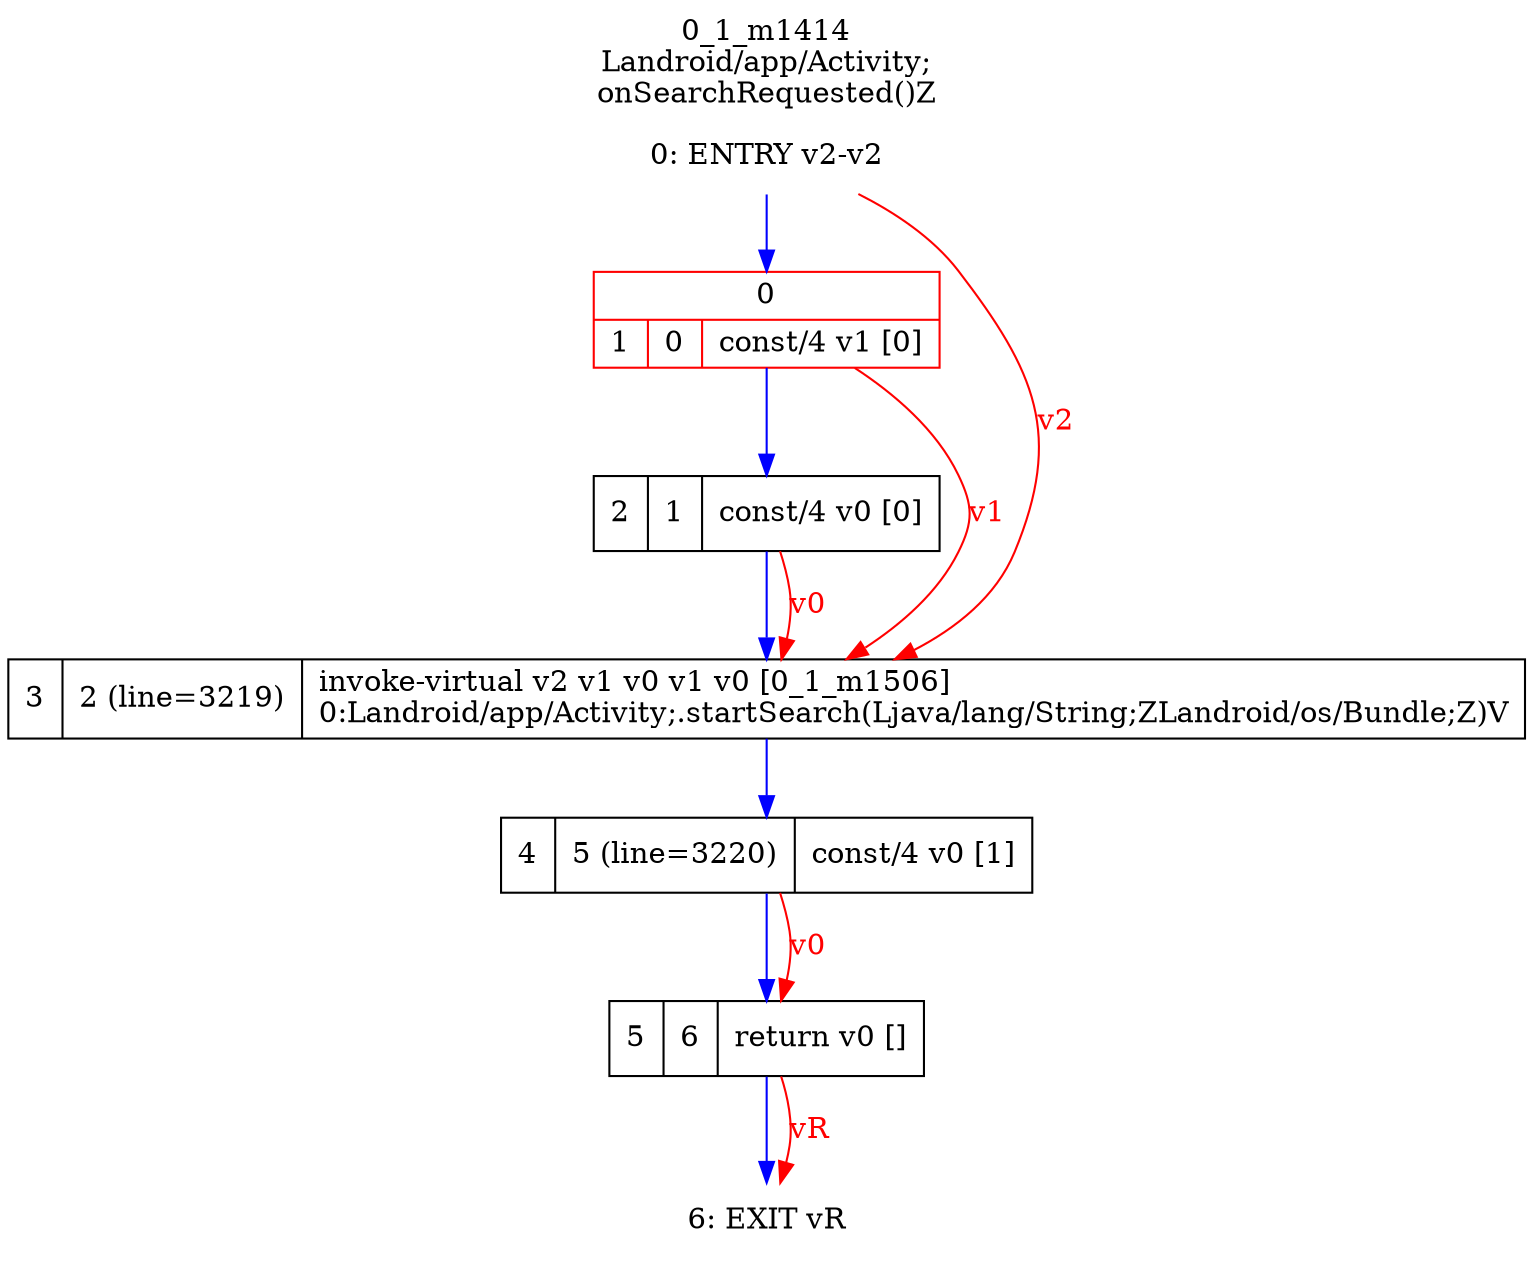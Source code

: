 digraph G {
rankdir=UD;
labelloc=t;
label="0_1_m1414\nLandroid/app/Activity;
onSearchRequested()Z";
0[label="0: ENTRY v2-v2",shape=plaintext];
1[label="{0|{1|0|const/4 v1 [0]\l}}",shape=record, color=red];
2[label="2|1|const/4 v0 [0]\l",shape=record];
3[label="3|2 (line=3219)|invoke-virtual v2 v1 v0 v1 v0 [0_1_m1506]\l0:Landroid/app/Activity;.startSearch(Ljava/lang/String;ZLandroid/os/Bundle;Z)V\l",shape=record,URL="0_1_m1506.dot"];
4[label="4|5 (line=3220)|const/4 v0 [1]\l",shape=record];
5[label="5|6|return v0 []\l",shape=record];
6[label="6: EXIT vR",shape=plaintext];
0->1 [color=blue, fontcolor=blue,weight=100, taillabel=""];
1->2 [color=blue, fontcolor=blue,weight=100, taillabel=""];
2->3 [color=blue, fontcolor=blue,weight=100, taillabel=""];
3->4 [color=blue, fontcolor=blue,weight=100, taillabel=""];
4->5 [color=blue, fontcolor=blue,weight=100, taillabel=""];
5->6 [color=blue, fontcolor=blue,weight=100, taillabel=""];
0->3 [color=red, fontcolor=red, label="v2"];
1->3 [color=red, fontcolor=red, label="v1"];
2->3 [color=red, fontcolor=red, label="v0"];
4->5 [color=red, fontcolor=red, label="v0"];
5->6 [color=red, fontcolor=red, label="vR"];
}
